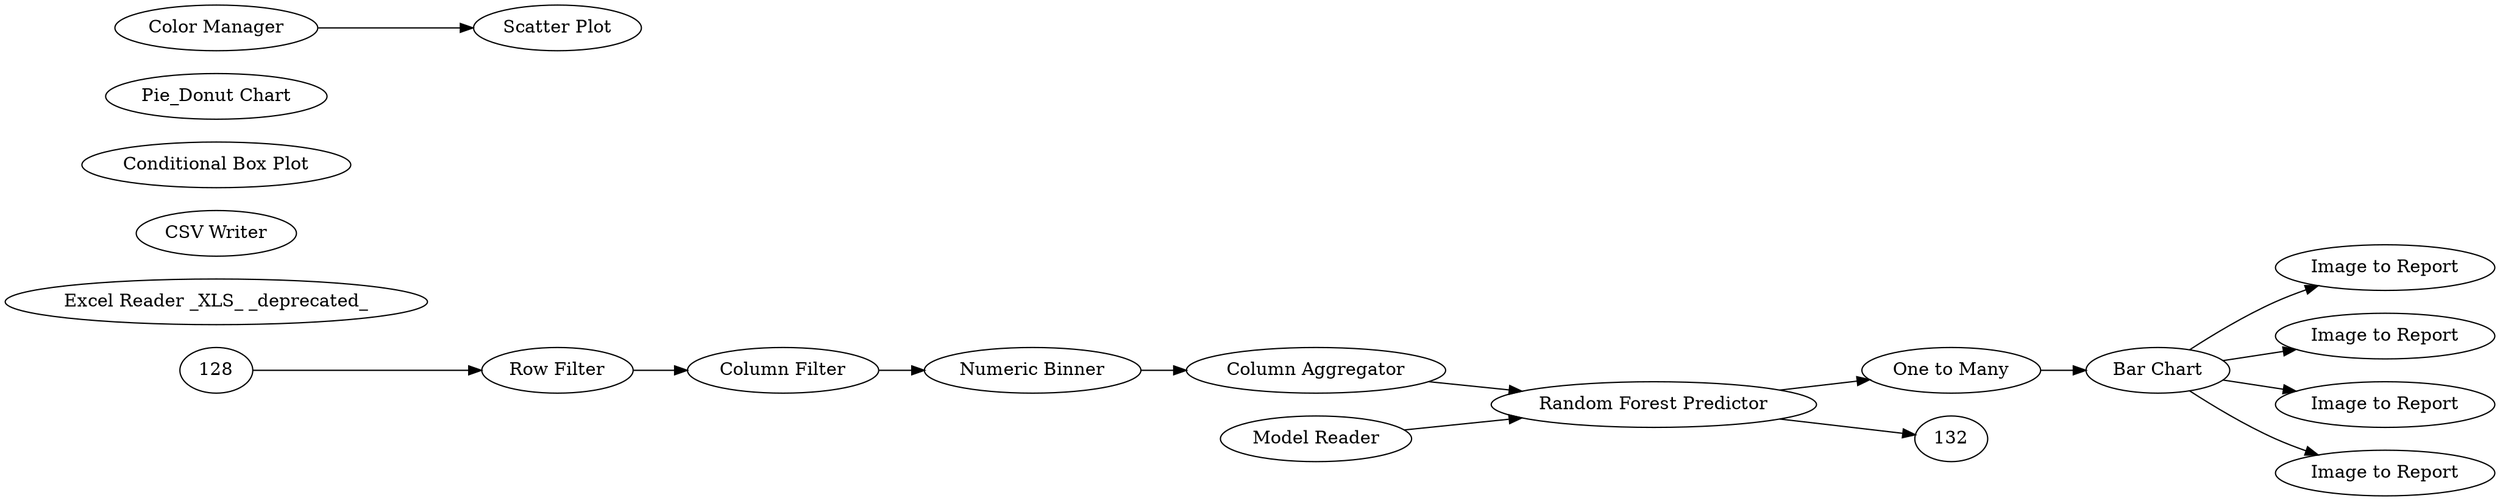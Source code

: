 digraph {
	53 [label="Image to Report"]
	59 [label="Image to Report"]
	90 [label="Image to Report"]
	93 [label="Image to Report"]
	118 [label="Excel Reader _XLS_ _deprecated_"]
	119 [label="Column Filter"]
	120 [label="Numeric Binner"]
	121 [label="Column Aggregator"]
	122 [label="Row Filter"]
	126 [label="Random Forest Predictor"]
	127 [label="Model Reader"]
	41 [label="CSV Writer"]
	57 [label="Conditional Box Plot"]
	87 [label="Pie_Donut Chart"]
	88 [label="Scatter Plot"]
	89 [label="Color Manager"]
	91 [label="Bar Chart"]
	92 [label="One to Many"]
	119 -> 120
	120 -> 121
	122 -> 119
	127 -> 126
	89 -> 88
	92 -> 91
	128 -> 122
	121 -> 126
	126 -> 132
	126 -> 92
	91 -> 53
	91 -> 59
	91 -> 90
	91 -> 93
	rankdir=LR
}
